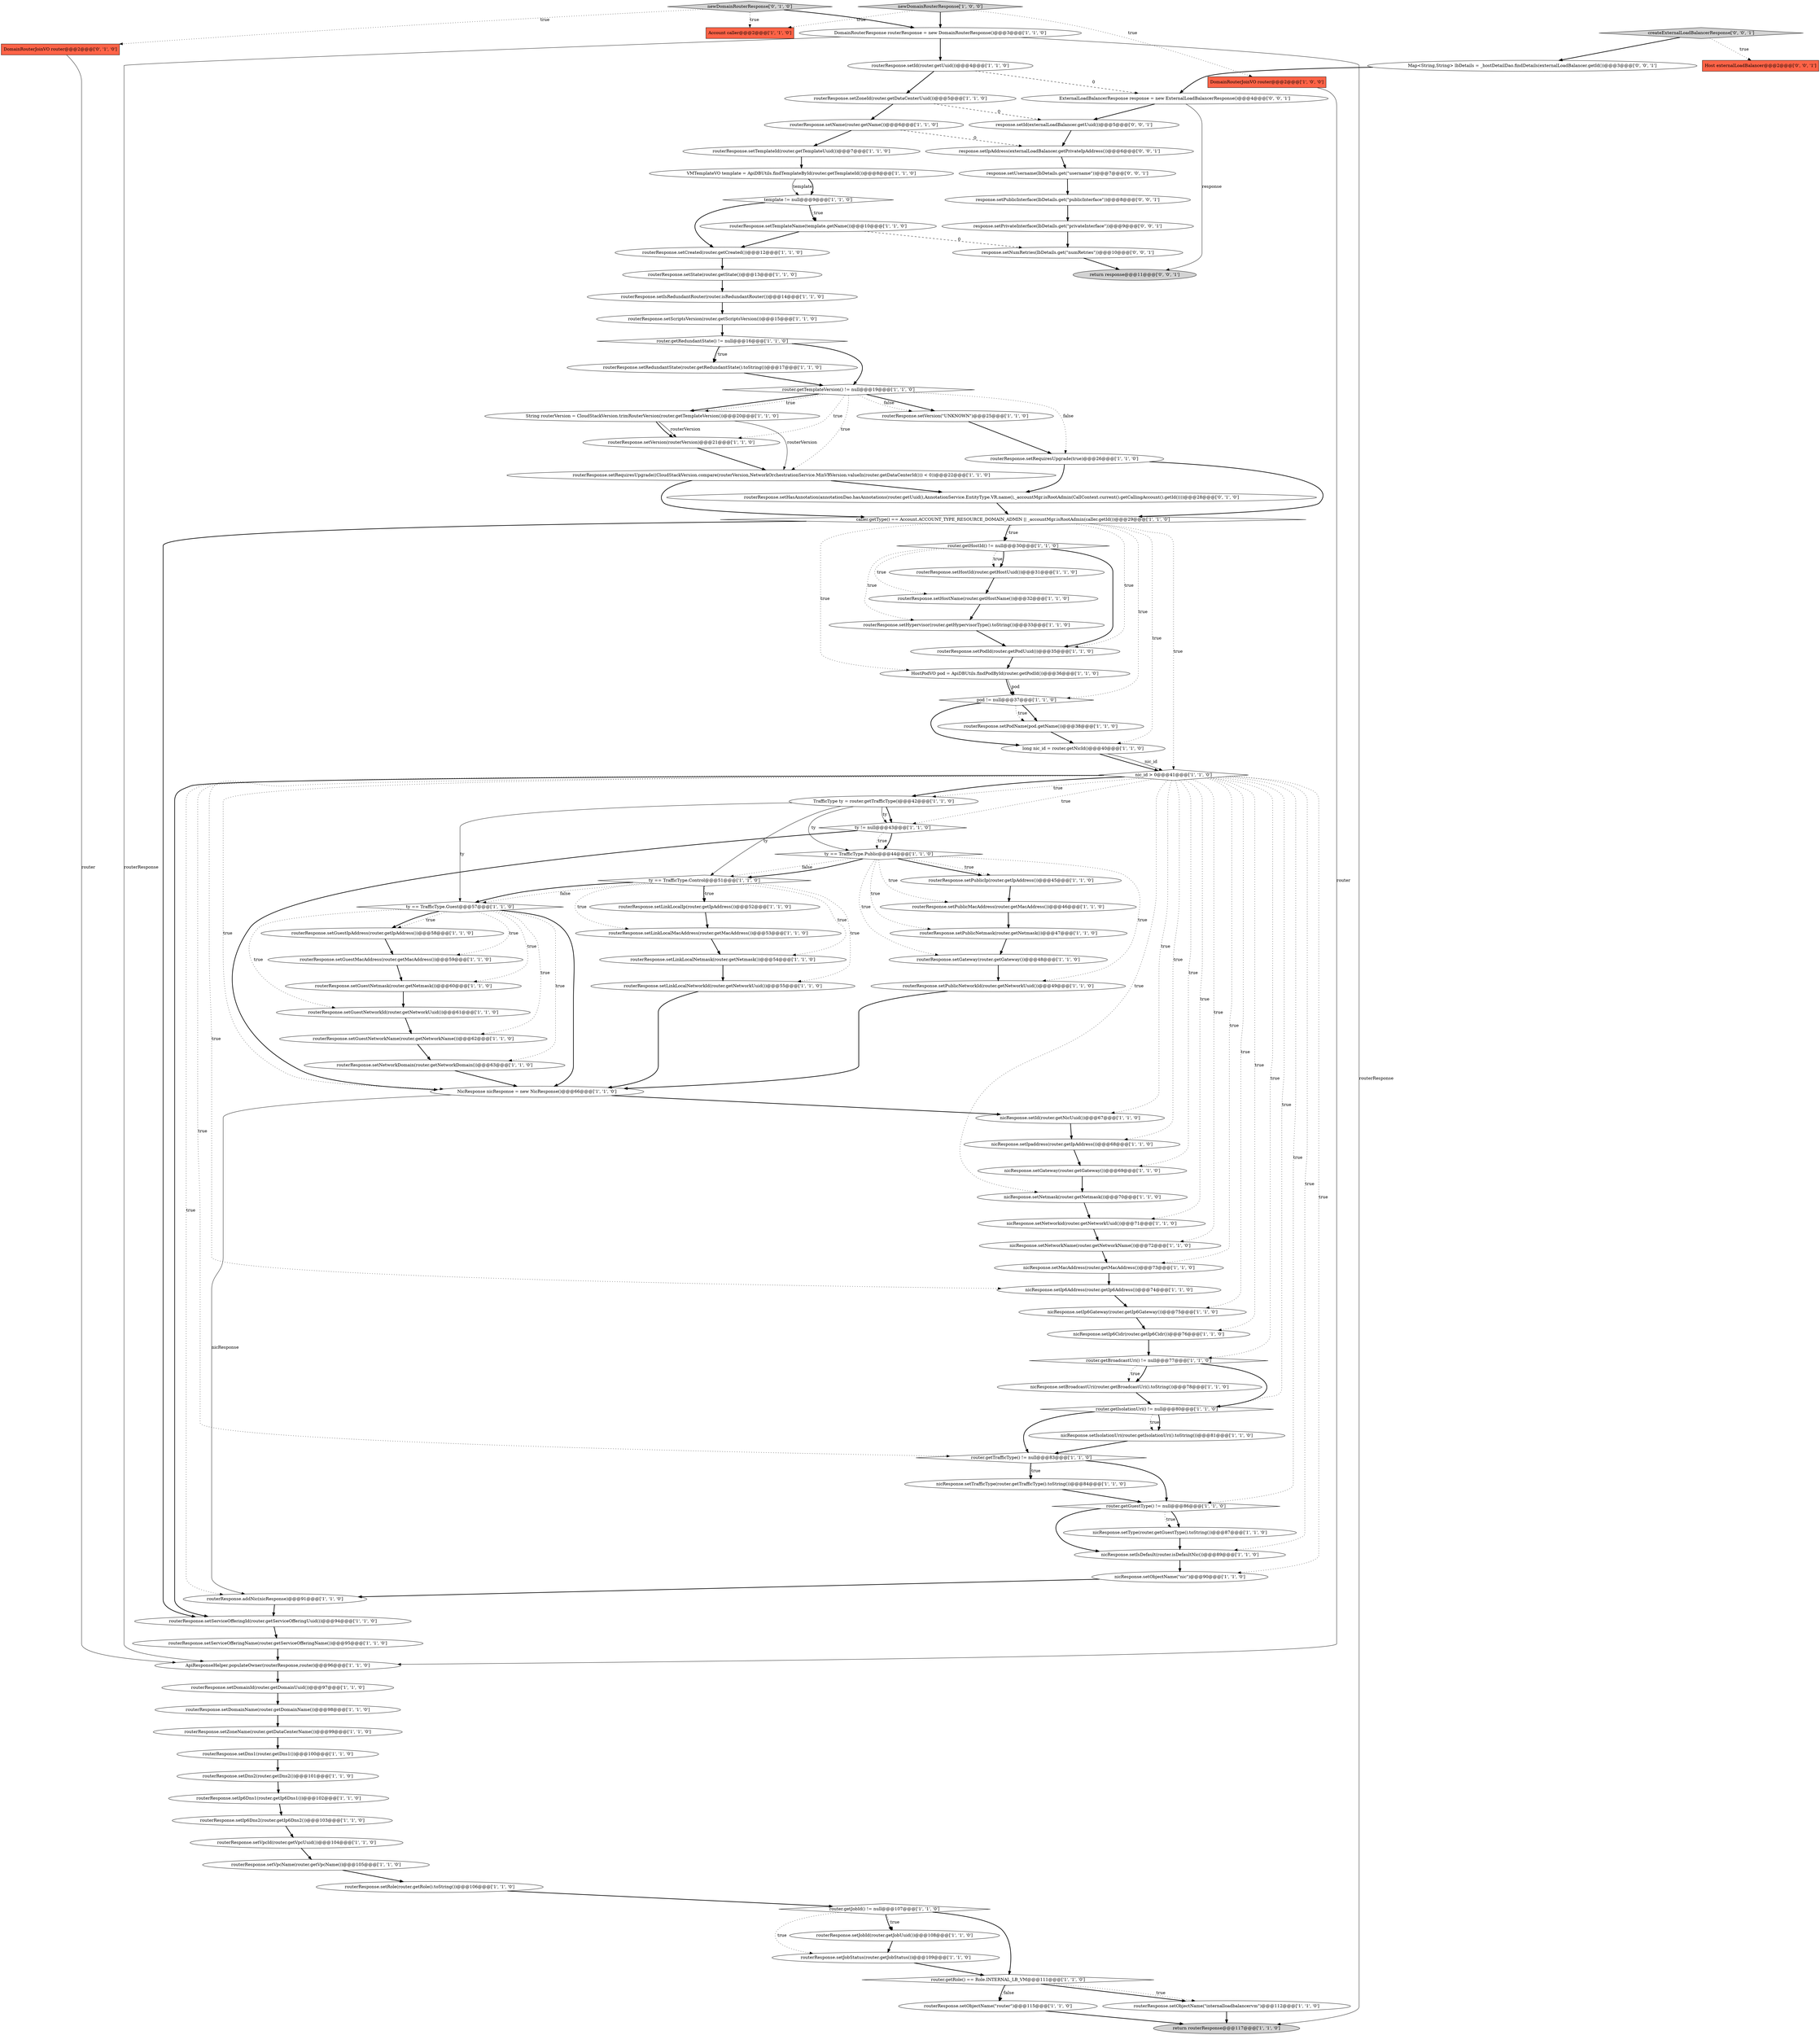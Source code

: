 digraph {
3 [style = filled, label = "routerResponse.setNetworkDomain(router.getNetworkDomain())@@@63@@@['1', '1', '0']", fillcolor = white, shape = ellipse image = "AAA0AAABBB1BBB"];
47 [style = filled, label = "routerResponse.setJobId(router.getJobUuid())@@@108@@@['1', '1', '0']", fillcolor = white, shape = ellipse image = "AAA0AAABBB1BBB"];
78 [style = filled, label = "return routerResponse@@@117@@@['1', '1', '0']", fillcolor = lightgray, shape = ellipse image = "AAA0AAABBB1BBB"];
59 [style = filled, label = "routerResponse.setRequiresUpgrade((CloudStackVersion.compare(routerVersion,NetworkOrchestrationService.MinVRVersion.valueIn(router.getDataCenterId())) < 0))@@@22@@@['1', '1', '0']", fillcolor = white, shape = ellipse image = "AAA0AAABBB1BBB"];
107 [style = filled, label = "response.setPublicInterface(lbDetails.get(\"publicInterface\"))@@@8@@@['0', '0', '1']", fillcolor = white, shape = ellipse image = "AAA0AAABBB3BBB"];
0 [style = filled, label = "routerResponse.setCreated(router.getCreated())@@@12@@@['1', '1', '0']", fillcolor = white, shape = ellipse image = "AAA0AAABBB1BBB"];
67 [style = filled, label = "router.getGuestType() != null@@@86@@@['1', '1', '0']", fillcolor = white, shape = diamond image = "AAA0AAABBB1BBB"];
74 [style = filled, label = "router.getIsolationUri() != null@@@80@@@['1', '1', '0']", fillcolor = white, shape = diamond image = "AAA0AAABBB1BBB"];
20 [style = filled, label = "routerResponse.setName(router.getName())@@@6@@@['1', '1', '0']", fillcolor = white, shape = ellipse image = "AAA0AAABBB1BBB"];
77 [style = filled, label = "routerResponse.setLinkLocalMacAddress(router.getMacAddress())@@@53@@@['1', '1', '0']", fillcolor = white, shape = ellipse image = "AAA0AAABBB1BBB"];
91 [style = filled, label = "ty != null@@@43@@@['1', '1', '0']", fillcolor = white, shape = diamond image = "AAA0AAABBB1BBB"];
4 [style = filled, label = "nicResponse.setType(router.getGuestType().toString())@@@87@@@['1', '1', '0']", fillcolor = white, shape = ellipse image = "AAA0AAABBB1BBB"];
26 [style = filled, label = "routerResponse.setVpcId(router.getVpcUuid())@@@104@@@['1', '1', '0']", fillcolor = white, shape = ellipse image = "AAA0AAABBB1BBB"];
102 [style = filled, label = "Host externalLoadBalancer@@@2@@@['0', '0', '1']", fillcolor = tomato, shape = box image = "AAA0AAABBB3BBB"];
12 [style = filled, label = "nicResponse.setTrafficType(router.getTrafficType().toString())@@@84@@@['1', '1', '0']", fillcolor = white, shape = ellipse image = "AAA0AAABBB1BBB"];
76 [style = filled, label = "nicResponse.setIp6Address(router.getIp6Address())@@@74@@@['1', '1', '0']", fillcolor = white, shape = ellipse image = "AAA0AAABBB1BBB"];
81 [style = filled, label = "nicResponse.setIsolationUri(router.getIsolationUri().toString())@@@81@@@['1', '1', '0']", fillcolor = white, shape = ellipse image = "AAA0AAABBB1BBB"];
10 [style = filled, label = "nicResponse.setIsDefault(router.isDefaultNic())@@@89@@@['1', '1', '0']", fillcolor = white, shape = ellipse image = "AAA0AAABBB1BBB"];
88 [style = filled, label = "long nic_id = router.getNicId()@@@40@@@['1', '1', '0']", fillcolor = white, shape = ellipse image = "AAA0AAABBB1BBB"];
35 [style = filled, label = "routerResponse.setHostId(router.getHostUuid())@@@31@@@['1', '1', '0']", fillcolor = white, shape = ellipse image = "AAA0AAABBB1BBB"];
2 [style = filled, label = "routerResponse.setDomainId(router.getDomainUuid())@@@97@@@['1', '1', '0']", fillcolor = white, shape = ellipse image = "AAA0AAABBB1BBB"];
46 [style = filled, label = "routerResponse.setDns2(router.getDns2())@@@101@@@['1', '1', '0']", fillcolor = white, shape = ellipse image = "AAA0AAABBB1BBB"];
16 [style = filled, label = "nicResponse.setNetworkName(router.getNetworkName())@@@72@@@['1', '1', '0']", fillcolor = white, shape = ellipse image = "AAA0AAABBB1BBB"];
96 [style = filled, label = "DomainRouterJoinVO router@@@2@@@['0', '1', '0']", fillcolor = tomato, shape = box image = "AAA0AAABBB2BBB"];
82 [style = filled, label = "router.getRedundantState() != null@@@16@@@['1', '1', '0']", fillcolor = white, shape = diamond image = "AAA0AAABBB1BBB"];
87 [style = filled, label = "Account caller@@@2@@@['1', '1', '0']", fillcolor = tomato, shape = box image = "AAA0AAABBB1BBB"];
43 [style = filled, label = "VMTemplateVO template = ApiDBUtils.findTemplateById(router.getTemplateId())@@@8@@@['1', '1', '0']", fillcolor = white, shape = ellipse image = "AAA0AAABBB1BBB"];
27 [style = filled, label = "routerResponse.setPublicMacAddress(router.getMacAddress())@@@46@@@['1', '1', '0']", fillcolor = white, shape = ellipse image = "AAA0AAABBB1BBB"];
44 [style = filled, label = "router.getJobId() != null@@@107@@@['1', '1', '0']", fillcolor = white, shape = diamond image = "AAA0AAABBB1BBB"];
21 [style = filled, label = "routerResponse.setLinkLocalIp(router.getIpAddress())@@@52@@@['1', '1', '0']", fillcolor = white, shape = ellipse image = "AAA0AAABBB1BBB"];
104 [style = filled, label = "response.setNumRetries(lbDetails.get(\"numRetries\"))@@@10@@@['0', '0', '1']", fillcolor = white, shape = ellipse image = "AAA0AAABBB3BBB"];
1 [style = filled, label = "nicResponse.setObjectName(\"nic\")@@@90@@@['1', '1', '0']", fillcolor = white, shape = ellipse image = "AAA0AAABBB1BBB"];
51 [style = filled, label = "routerResponse.setRole(router.getRole().toString())@@@106@@@['1', '1', '0']", fillcolor = white, shape = ellipse image = "AAA0AAABBB1BBB"];
19 [style = filled, label = "routerResponse.setGuestNetworkName(router.getNetworkName())@@@62@@@['1', '1', '0']", fillcolor = white, shape = ellipse image = "AAA0AAABBB1BBB"];
50 [style = filled, label = "routerResponse.setIp6Dns1(router.getIp6Dns1())@@@102@@@['1', '1', '0']", fillcolor = white, shape = ellipse image = "AAA0AAABBB1BBB"];
33 [style = filled, label = "routerResponse.setHypervisor(router.getHypervisorType().toString())@@@33@@@['1', '1', '0']", fillcolor = white, shape = ellipse image = "AAA0AAABBB1BBB"];
100 [style = filled, label = "return response@@@11@@@['0', '0', '1']", fillcolor = lightgray, shape = ellipse image = "AAA0AAABBB3BBB"];
65 [style = filled, label = "routerResponse.setTemplateName(template.getName())@@@10@@@['1', '1', '0']", fillcolor = white, shape = ellipse image = "AAA0AAABBB1BBB"];
42 [style = filled, label = "routerResponse.setTemplateId(router.getTemplateUuid())@@@7@@@['1', '1', '0']", fillcolor = white, shape = ellipse image = "AAA0AAABBB1BBB"];
79 [style = filled, label = "routerResponse.setGuestIpAddress(router.getIpAddress())@@@58@@@['1', '1', '0']", fillcolor = white, shape = ellipse image = "AAA0AAABBB1BBB"];
101 [style = filled, label = "Map<String,String> lbDetails = _hostDetailDao.findDetails(externalLoadBalancer.getId())@@@3@@@['0', '0', '1']", fillcolor = white, shape = ellipse image = "AAA0AAABBB3BBB"];
28 [style = filled, label = "routerResponse.setZoneId(router.getDataCenterUuid())@@@5@@@['1', '1', '0']", fillcolor = white, shape = ellipse image = "AAA0AAABBB1BBB"];
25 [style = filled, label = "routerResponse.setIp6Dns2(router.getIp6Dns2())@@@103@@@['1', '1', '0']", fillcolor = white, shape = ellipse image = "AAA0AAABBB1BBB"];
61 [style = filled, label = "nicResponse.setId(router.getNicUuid())@@@67@@@['1', '1', '0']", fillcolor = white, shape = ellipse image = "AAA0AAABBB1BBB"];
105 [style = filled, label = "createExternalLoadBalancerResponse['0', '0', '1']", fillcolor = lightgray, shape = diamond image = "AAA0AAABBB3BBB"];
97 [style = filled, label = "routerResponse.setHasAnnotation(annotationDao.hasAnnotations(router.getUuid(),AnnotationService.EntityType.VR.name(),_accountMgr.isRootAdmin(CallContext.current().getCallingAccount().getId())))@@@28@@@['0', '1', '0']", fillcolor = white, shape = ellipse image = "AAA1AAABBB2BBB"];
49 [style = filled, label = "routerResponse.setServiceOfferingId(router.getServiceOfferingUuid())@@@94@@@['1', '1', '0']", fillcolor = white, shape = ellipse image = "AAA0AAABBB1BBB"];
66 [style = filled, label = "routerResponse.setServiceOfferingName(router.getServiceOfferingName())@@@95@@@['1', '1', '0']", fillcolor = white, shape = ellipse image = "AAA0AAABBB1BBB"];
30 [style = filled, label = "TrafficType ty = router.getTrafficType()@@@42@@@['1', '1', '0']", fillcolor = white, shape = ellipse image = "AAA0AAABBB1BBB"];
80 [style = filled, label = "nicResponse.setNetworkid(router.getNetworkUuid())@@@71@@@['1', '1', '0']", fillcolor = white, shape = ellipse image = "AAA0AAABBB1BBB"];
17 [style = filled, label = "nicResponse.setIp6Gateway(router.getIp6Gateway())@@@75@@@['1', '1', '0']", fillcolor = white, shape = ellipse image = "AAA0AAABBB1BBB"];
18 [style = filled, label = "routerResponse.setId(router.getUuid())@@@4@@@['1', '1', '0']", fillcolor = white, shape = ellipse image = "AAA0AAABBB1BBB"];
90 [style = filled, label = "router.getRole() == Role.INTERNAL_LB_VM@@@111@@@['1', '1', '0']", fillcolor = white, shape = diamond image = "AAA0AAABBB1BBB"];
89 [style = filled, label = "routerResponse.setDomainName(router.getDomainName())@@@98@@@['1', '1', '0']", fillcolor = white, shape = ellipse image = "AAA0AAABBB1BBB"];
56 [style = filled, label = "router.getBroadcastUri() != null@@@77@@@['1', '1', '0']", fillcolor = white, shape = diamond image = "AAA0AAABBB1BBB"];
52 [style = filled, label = "routerResponse.setRequiresUpgrade(true)@@@26@@@['1', '1', '0']", fillcolor = white, shape = ellipse image = "AAA0AAABBB1BBB"];
22 [style = filled, label = "router.getTrafficType() != null@@@83@@@['1', '1', '0']", fillcolor = white, shape = diamond image = "AAA0AAABBB1BBB"];
39 [style = filled, label = "ty == TrafficType.Guest@@@57@@@['1', '1', '0']", fillcolor = white, shape = diamond image = "AAA0AAABBB1BBB"];
8 [style = filled, label = "nicResponse.setIpaddress(router.getIpAddress())@@@68@@@['1', '1', '0']", fillcolor = white, shape = ellipse image = "AAA0AAABBB1BBB"];
71 [style = filled, label = "routerResponse.setHostName(router.getHostName())@@@32@@@['1', '1', '0']", fillcolor = white, shape = ellipse image = "AAA0AAABBB1BBB"];
63 [style = filled, label = "router.getTemplateVersion() != null@@@19@@@['1', '1', '0']", fillcolor = white, shape = diamond image = "AAA0AAABBB1BBB"];
85 [style = filled, label = "routerResponse.setPodName(pod.getName())@@@38@@@['1', '1', '0']", fillcolor = white, shape = ellipse image = "AAA0AAABBB1BBB"];
103 [style = filled, label = "response.setIpAddress(externalLoadBalancer.getPrivateIpAddress())@@@6@@@['0', '0', '1']", fillcolor = white, shape = ellipse image = "AAA0AAABBB3BBB"];
37 [style = filled, label = "ty == TrafficType.Control@@@51@@@['1', '1', '0']", fillcolor = white, shape = diamond image = "AAA0AAABBB1BBB"];
92 [style = filled, label = "nicResponse.setNetmask(router.getNetmask())@@@70@@@['1', '1', '0']", fillcolor = white, shape = ellipse image = "AAA0AAABBB1BBB"];
58 [style = filled, label = "routerResponse.setScriptsVersion(router.getScriptsVersion())@@@15@@@['1', '1', '0']", fillcolor = white, shape = ellipse image = "AAA0AAABBB1BBB"];
106 [style = filled, label = "ExternalLoadBalancerResponse response = new ExternalLoadBalancerResponse()@@@4@@@['0', '0', '1']", fillcolor = white, shape = ellipse image = "AAA0AAABBB3BBB"];
23 [style = filled, label = "router.getHostId() != null@@@30@@@['1', '1', '0']", fillcolor = white, shape = diamond image = "AAA0AAABBB1BBB"];
64 [style = filled, label = "routerResponse.setRedundantState(router.getRedundantState().toString())@@@17@@@['1', '1', '0']", fillcolor = white, shape = ellipse image = "AAA0AAABBB1BBB"];
24 [style = filled, label = "template != null@@@9@@@['1', '1', '0']", fillcolor = white, shape = diamond image = "AAA0AAABBB1BBB"];
41 [style = filled, label = "nicResponse.setIp6Cidr(router.getIp6Cidr())@@@76@@@['1', '1', '0']", fillcolor = white, shape = ellipse image = "AAA0AAABBB1BBB"];
73 [style = filled, label = "pod != null@@@37@@@['1', '1', '0']", fillcolor = white, shape = diamond image = "AAA0AAABBB1BBB"];
13 [style = filled, label = "routerResponse.setGuestNetmask(router.getNetmask())@@@60@@@['1', '1', '0']", fillcolor = white, shape = ellipse image = "AAA0AAABBB1BBB"];
75 [style = filled, label = "routerResponse.setGuestNetworkId(router.getNetworkUuid())@@@61@@@['1', '1', '0']", fillcolor = white, shape = ellipse image = "AAA0AAABBB1BBB"];
70 [style = filled, label = "caller.getType() == Account.ACCOUNT_TYPE_RESOURCE_DOMAIN_ADMIN || _accountMgr.isRootAdmin(caller.getId())@@@29@@@['1', '1', '0']", fillcolor = white, shape = diamond image = "AAA0AAABBB1BBB"];
14 [style = filled, label = "routerResponse.setVpcName(router.getVpcName())@@@105@@@['1', '1', '0']", fillcolor = white, shape = ellipse image = "AAA0AAABBB1BBB"];
9 [style = filled, label = "HostPodVO pod = ApiDBUtils.findPodById(router.getPodId())@@@36@@@['1', '1', '0']", fillcolor = white, shape = ellipse image = "AAA0AAABBB1BBB"];
57 [style = filled, label = "routerResponse.setObjectName(\"router\")@@@115@@@['1', '1', '0']", fillcolor = white, shape = ellipse image = "AAA0AAABBB1BBB"];
5 [style = filled, label = "ty == TrafficType.Public@@@44@@@['1', '1', '0']", fillcolor = white, shape = diamond image = "AAA0AAABBB1BBB"];
48 [style = filled, label = "DomainRouterResponse routerResponse = new DomainRouterResponse()@@@3@@@['1', '1', '0']", fillcolor = white, shape = ellipse image = "AAA0AAABBB1BBB"];
53 [style = filled, label = "routerResponse.setVersion(routerVersion)@@@21@@@['1', '1', '0']", fillcolor = white, shape = ellipse image = "AAA0AAABBB1BBB"];
68 [style = filled, label = "routerResponse.setState(router.getState())@@@13@@@['1', '1', '0']", fillcolor = white, shape = ellipse image = "AAA0AAABBB1BBB"];
38 [style = filled, label = "NicResponse nicResponse = new NicResponse()@@@66@@@['1', '1', '0']", fillcolor = white, shape = ellipse image = "AAA0AAABBB1BBB"];
32 [style = filled, label = "routerResponse.setJobStatus(router.getJobStatus())@@@109@@@['1', '1', '0']", fillcolor = white, shape = ellipse image = "AAA0AAABBB1BBB"];
11 [style = filled, label = "routerResponse.setIsRedundantRouter(router.isRedundantRouter())@@@14@@@['1', '1', '0']", fillcolor = white, shape = ellipse image = "AAA0AAABBB1BBB"];
94 [style = filled, label = "nicResponse.setMacAddress(router.getMacAddress())@@@73@@@['1', '1', '0']", fillcolor = white, shape = ellipse image = "AAA0AAABBB1BBB"];
15 [style = filled, label = "routerResponse.setVersion(\"UNKNOWN\")@@@25@@@['1', '1', '0']", fillcolor = white, shape = ellipse image = "AAA0AAABBB1BBB"];
72 [style = filled, label = "nic_id > 0@@@41@@@['1', '1', '0']", fillcolor = white, shape = diamond image = "AAA0AAABBB1BBB"];
86 [style = filled, label = "ApiResponseHelper.populateOwner(routerResponse,router)@@@96@@@['1', '1', '0']", fillcolor = white, shape = ellipse image = "AAA0AAABBB1BBB"];
7 [style = filled, label = "routerResponse.setGuestMacAddress(router.getMacAddress())@@@59@@@['1', '1', '0']", fillcolor = white, shape = ellipse image = "AAA0AAABBB1BBB"];
36 [style = filled, label = "routerResponse.setGateway(router.getGateway())@@@48@@@['1', '1', '0']", fillcolor = white, shape = ellipse image = "AAA0AAABBB1BBB"];
108 [style = filled, label = "response.setUsername(lbDetails.get(\"username\"))@@@7@@@['0', '0', '1']", fillcolor = white, shape = ellipse image = "AAA0AAABBB3BBB"];
95 [style = filled, label = "routerResponse.addNic(nicResponse)@@@91@@@['1', '1', '0']", fillcolor = white, shape = ellipse image = "AAA0AAABBB1BBB"];
109 [style = filled, label = "response.setId(externalLoadBalancer.getUuid())@@@5@@@['0', '0', '1']", fillcolor = white, shape = ellipse image = "AAA0AAABBB3BBB"];
83 [style = filled, label = "String routerVersion = CloudStackVersion.trimRouterVersion(router.getTemplateVersion())@@@20@@@['1', '1', '0']", fillcolor = white, shape = ellipse image = "AAA0AAABBB1BBB"];
93 [style = filled, label = "routerResponse.setPodId(router.getPodUuid())@@@35@@@['1', '1', '0']", fillcolor = white, shape = ellipse image = "AAA0AAABBB1BBB"];
55 [style = filled, label = "nicResponse.setBroadcastUri(router.getBroadcastUri().toString())@@@78@@@['1', '1', '0']", fillcolor = white, shape = ellipse image = "AAA0AAABBB1BBB"];
6 [style = filled, label = "routerResponse.setPublicNetmask(router.getNetmask())@@@47@@@['1', '1', '0']", fillcolor = white, shape = ellipse image = "AAA0AAABBB1BBB"];
29 [style = filled, label = "routerResponse.setDns1(router.getDns1())@@@100@@@['1', '1', '0']", fillcolor = white, shape = ellipse image = "AAA0AAABBB1BBB"];
40 [style = filled, label = "routerResponse.setLinkLocalNetworkId(router.getNetworkUuid())@@@55@@@['1', '1', '0']", fillcolor = white, shape = ellipse image = "AAA0AAABBB1BBB"];
99 [style = filled, label = "response.setPrivateInterface(lbDetails.get(\"privateInterface\"))@@@9@@@['0', '0', '1']", fillcolor = white, shape = ellipse image = "AAA0AAABBB3BBB"];
45 [style = filled, label = "routerResponse.setLinkLocalNetmask(router.getNetmask())@@@54@@@['1', '1', '0']", fillcolor = white, shape = ellipse image = "AAA0AAABBB1BBB"];
69 [style = filled, label = "routerResponse.setZoneName(router.getDataCenterName())@@@99@@@['1', '1', '0']", fillcolor = white, shape = ellipse image = "AAA0AAABBB1BBB"];
60 [style = filled, label = "routerResponse.setPublicIp(router.getIpAddress())@@@45@@@['1', '1', '0']", fillcolor = white, shape = ellipse image = "AAA0AAABBB1BBB"];
62 [style = filled, label = "newDomainRouterResponse['1', '0', '0']", fillcolor = lightgray, shape = diamond image = "AAA0AAABBB1BBB"];
34 [style = filled, label = "routerResponse.setObjectName(\"internalloadbalancervm\")@@@112@@@['1', '1', '0']", fillcolor = white, shape = ellipse image = "AAA0AAABBB1BBB"];
98 [style = filled, label = "newDomainRouterResponse['0', '1', '0']", fillcolor = lightgray, shape = diamond image = "AAA0AAABBB2BBB"];
84 [style = filled, label = "routerResponse.setPublicNetworkId(router.getNetworkUuid())@@@49@@@['1', '1', '0']", fillcolor = white, shape = ellipse image = "AAA0AAABBB1BBB"];
54 [style = filled, label = "nicResponse.setGateway(router.getGateway())@@@69@@@['1', '1', '0']", fillcolor = white, shape = ellipse image = "AAA0AAABBB1BBB"];
31 [style = filled, label = "DomainRouterJoinVO router@@@2@@@['1', '0', '0']", fillcolor = tomato, shape = box image = "AAA0AAABBB1BBB"];
19->3 [style = bold, label=""];
98->87 [style = dotted, label="true"];
72->76 [style = dotted, label="true"];
72->30 [style = bold, label=""];
63->52 [style = dotted, label="false"];
91->5 [style = bold, label=""];
20->103 [style = dashed, label="0"];
72->1 [style = dotted, label="true"];
58->82 [style = bold, label=""];
24->65 [style = bold, label=""];
37->45 [style = dotted, label="true"];
23->35 [style = dotted, label="true"];
5->84 [style = dotted, label="true"];
70->49 [style = bold, label=""];
25->26 [style = bold, label=""];
83->53 [style = bold, label=""];
62->48 [style = bold, label=""];
39->19 [style = dotted, label="true"];
38->61 [style = bold, label=""];
74->81 [style = dotted, label="true"];
9->73 [style = bold, label=""];
44->32 [style = dotted, label="true"];
18->28 [style = bold, label=""];
74->22 [style = bold, label=""];
30->5 [style = solid, label="ty"];
71->33 [style = bold, label=""];
107->99 [style = bold, label=""];
72->49 [style = bold, label=""];
7->13 [style = bold, label=""];
37->77 [style = dotted, label="true"];
103->108 [style = bold, label=""];
84->38 [style = bold, label=""];
61->8 [style = bold, label=""];
13->75 [style = bold, label=""];
88->72 [style = bold, label=""];
82->64 [style = bold, label=""];
90->34 [style = bold, label=""];
97->70 [style = bold, label=""];
23->93 [style = bold, label=""];
3->38 [style = bold, label=""];
39->75 [style = dotted, label="true"];
38->95 [style = solid, label="nicResponse"];
98->48 [style = bold, label=""];
56->74 [style = bold, label=""];
92->80 [style = bold, label=""];
104->100 [style = bold, label=""];
52->97 [style = bold, label=""];
67->4 [style = dotted, label="true"];
64->63 [style = bold, label=""];
63->15 [style = bold, label=""];
94->76 [style = bold, label=""];
63->15 [style = dotted, label="false"];
86->2 [style = bold, label=""];
39->13 [style = dotted, label="true"];
85->88 [style = bold, label=""];
30->39 [style = solid, label="ty"];
75->19 [style = bold, label=""];
44->90 [style = bold, label=""];
33->93 [style = bold, label=""];
73->88 [style = bold, label=""];
72->91 [style = dotted, label="true"];
73->85 [style = bold, label=""];
69->29 [style = bold, label=""];
89->69 [style = bold, label=""];
16->94 [style = bold, label=""];
72->92 [style = dotted, label="true"];
67->4 [style = bold, label=""];
56->55 [style = bold, label=""];
5->60 [style = bold, label=""];
47->32 [style = bold, label=""];
24->0 [style = bold, label=""];
72->54 [style = dotted, label="true"];
70->23 [style = dotted, label="true"];
72->80 [style = dotted, label="true"];
5->37 [style = dotted, label="false"];
48->18 [style = bold, label=""];
72->61 [style = dotted, label="true"];
5->37 [style = bold, label=""];
74->81 [style = bold, label=""];
66->86 [style = bold, label=""];
70->73 [style = dotted, label="true"];
1->95 [style = bold, label=""];
37->21 [style = bold, label=""];
20->42 [style = bold, label=""];
43->24 [style = solid, label="template"];
83->59 [style = solid, label="routerVersion"];
82->64 [style = dotted, label="true"];
12->67 [style = bold, label=""];
72->17 [style = dotted, label="true"];
99->104 [style = bold, label=""];
54->92 [style = bold, label=""];
98->96 [style = dotted, label="true"];
6->36 [style = bold, label=""];
72->8 [style = dotted, label="true"];
21->77 [style = bold, label=""];
81->22 [style = bold, label=""];
39->7 [style = dotted, label="true"];
17->41 [style = bold, label=""];
93->9 [style = bold, label=""];
39->79 [style = dotted, label="true"];
31->86 [style = solid, label="router"];
63->83 [style = bold, label=""];
50->25 [style = bold, label=""];
77->45 [style = bold, label=""];
22->67 [style = bold, label=""];
9->73 [style = solid, label="pod"];
37->40 [style = dotted, label="true"];
95->49 [style = bold, label=""];
68->11 [style = bold, label=""];
45->40 [style = bold, label=""];
48->78 [style = solid, label="routerResponse"];
65->104 [style = dashed, label="0"];
28->20 [style = bold, label=""];
67->10 [style = bold, label=""];
70->23 [style = bold, label=""];
37->39 [style = dotted, label="false"];
79->7 [style = bold, label=""];
60->27 [style = bold, label=""];
23->71 [style = dotted, label="true"];
34->78 [style = bold, label=""];
72->30 [style = dotted, label="true"];
5->27 [style = dotted, label="true"];
26->14 [style = bold, label=""];
72->74 [style = dotted, label="true"];
72->16 [style = dotted, label="true"];
80->16 [style = bold, label=""];
72->94 [style = dotted, label="true"];
0->68 [style = bold, label=""];
63->83 [style = dotted, label="true"];
70->93 [style = dotted, label="true"];
10->1 [style = bold, label=""];
23->35 [style = bold, label=""];
5->60 [style = dotted, label="true"];
70->88 [style = dotted, label="true"];
30->37 [style = solid, label="ty"];
44->47 [style = bold, label=""];
72->41 [style = dotted, label="true"];
4->10 [style = bold, label=""];
96->86 [style = solid, label="router"];
27->6 [style = bold, label=""];
70->9 [style = dotted, label="true"];
52->70 [style = bold, label=""];
55->74 [style = bold, label=""];
22->12 [style = dotted, label="true"];
22->12 [style = bold, label=""];
28->109 [style = dashed, label="0"];
36->84 [style = bold, label=""];
65->0 [style = bold, label=""];
23->33 [style = dotted, label="true"];
8->54 [style = bold, label=""];
43->24 [style = bold, label=""];
39->3 [style = dotted, label="true"];
40->38 [style = bold, label=""];
29->46 [style = bold, label=""];
15->52 [style = bold, label=""];
101->106 [style = bold, label=""];
82->63 [style = bold, label=""];
14->51 [style = bold, label=""];
73->85 [style = dotted, label="true"];
91->5 [style = dotted, label="true"];
91->38 [style = bold, label=""];
72->38 [style = dotted, label="true"];
106->100 [style = solid, label="response"];
53->59 [style = bold, label=""];
51->44 [style = bold, label=""];
62->31 [style = dotted, label="true"];
30->91 [style = bold, label=""];
59->97 [style = bold, label=""];
105->101 [style = bold, label=""];
72->67 [style = dotted, label="true"];
39->38 [style = bold, label=""];
105->102 [style = dotted, label="true"];
42->43 [style = bold, label=""];
2->89 [style = bold, label=""];
30->91 [style = solid, label="ty"];
37->21 [style = dotted, label="true"];
90->57 [style = bold, label=""];
63->59 [style = dotted, label="true"];
32->90 [style = bold, label=""];
108->107 [style = bold, label=""];
72->95 [style = dotted, label="true"];
41->56 [style = bold, label=""];
88->72 [style = solid, label="nic_id"];
5->36 [style = dotted, label="true"];
18->106 [style = dashed, label="0"];
5->6 [style = dotted, label="true"];
76->17 [style = bold, label=""];
106->109 [style = bold, label=""];
46->50 [style = bold, label=""];
11->58 [style = bold, label=""];
37->39 [style = bold, label=""];
44->47 [style = dotted, label="true"];
62->87 [style = dotted, label="true"];
109->103 [style = bold, label=""];
35->71 [style = bold, label=""];
63->53 [style = dotted, label="true"];
49->66 [style = bold, label=""];
56->55 [style = dotted, label="true"];
59->70 [style = bold, label=""];
90->34 [style = dotted, label="true"];
83->53 [style = solid, label="routerVersion"];
24->65 [style = dotted, label="true"];
72->10 [style = dotted, label="true"];
57->78 [style = bold, label=""];
72->56 [style = dotted, label="true"];
70->72 [style = dotted, label="true"];
39->79 [style = bold, label=""];
90->57 [style = dotted, label="false"];
48->86 [style = solid, label="routerResponse"];
72->22 [style = dotted, label="true"];
}
